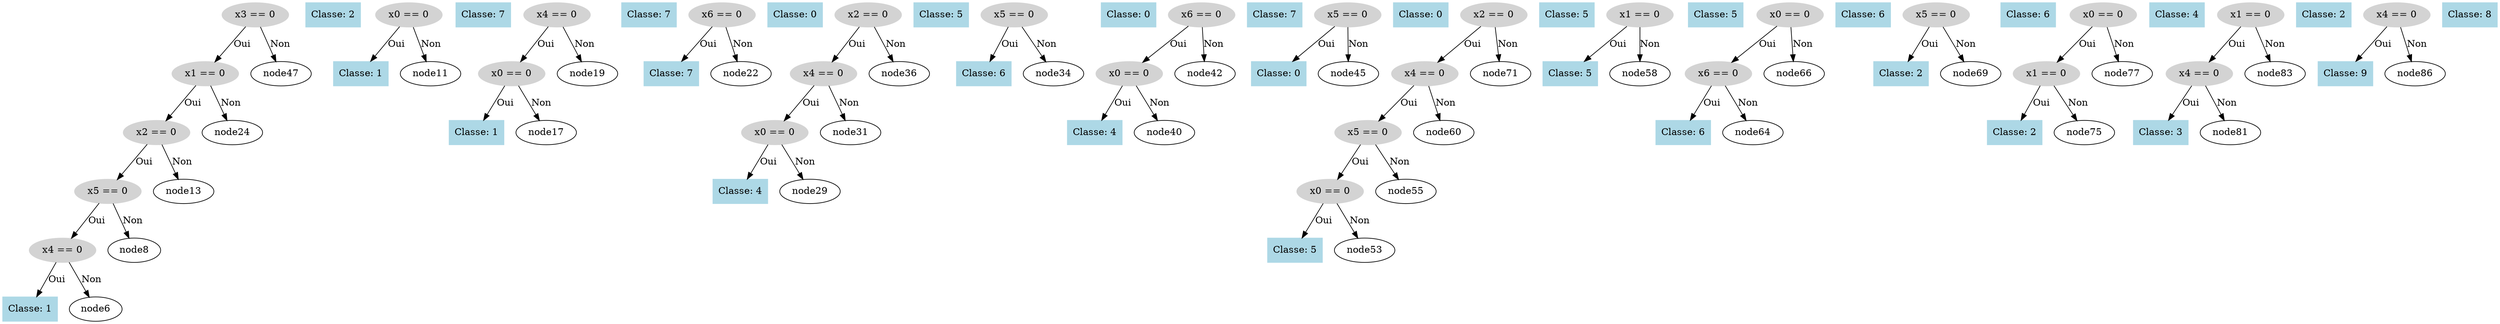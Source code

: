digraph DecisionTree {
  node0 [label="x3 == 0", shape=ellipse, style=filled, color=lightgray];
  node0 -> node1 [label="Oui"];
  node1 [label="x1 == 0", shape=ellipse, style=filled, color=lightgray];
  node1 -> node2 [label="Oui"];
  node2 [label="x2 == 0", shape=ellipse, style=filled, color=lightgray];
  node2 -> node3 [label="Oui"];
  node3 [label="x5 == 0", shape=ellipse, style=filled, color=lightgray];
  node3 -> node4 [label="Oui"];
  node4 [label="x4 == 0", shape=ellipse, style=filled, color=lightgray];
  node4 -> node5 [label="Oui"];
  node5 [label="Classe: 1", shape=box, style=filled, color=lightblue];
  node4 -> node6 [label="Non"];
  node7 [label="Classe: 2", shape=box, style=filled, color=lightblue];
  node3 -> node8 [label="Non"];
  node9 [label="x0 == 0", shape=ellipse, style=filled, color=lightgray];
  node9 -> node10 [label="Oui"];
  node10 [label="Classe: 1", shape=box, style=filled, color=lightblue];
  node9 -> node11 [label="Non"];
  node12 [label="Classe: 7", shape=box, style=filled, color=lightblue];
  node2 -> node13 [label="Non"];
  node14 [label="x4 == 0", shape=ellipse, style=filled, color=lightgray];
  node14 -> node15 [label="Oui"];
  node15 [label="x0 == 0", shape=ellipse, style=filled, color=lightgray];
  node15 -> node16 [label="Oui"];
  node16 [label="Classe: 1", shape=box, style=filled, color=lightblue];
  node15 -> node17 [label="Non"];
  node18 [label="Classe: 7", shape=box, style=filled, color=lightblue];
  node14 -> node19 [label="Non"];
  node20 [label="x6 == 0", shape=ellipse, style=filled, color=lightgray];
  node20 -> node21 [label="Oui"];
  node21 [label="Classe: 7", shape=box, style=filled, color=lightblue];
  node20 -> node22 [label="Non"];
  node23 [label="Classe: 0", shape=box, style=filled, color=lightblue];
  node1 -> node24 [label="Non"];
  node25 [label="x2 == 0", shape=ellipse, style=filled, color=lightgray];
  node25 -> node26 [label="Oui"];
  node26 [label="x4 == 0", shape=ellipse, style=filled, color=lightgray];
  node26 -> node27 [label="Oui"];
  node27 [label="x0 == 0", shape=ellipse, style=filled, color=lightgray];
  node27 -> node28 [label="Oui"];
  node28 [label="Classe: 4", shape=box, style=filled, color=lightblue];
  node27 -> node29 [label="Non"];
  node30 [label="Classe: 5", shape=box, style=filled, color=lightblue];
  node26 -> node31 [label="Non"];
  node32 [label="x5 == 0", shape=ellipse, style=filled, color=lightgray];
  node32 -> node33 [label="Oui"];
  node33 [label="Classe: 6", shape=box, style=filled, color=lightblue];
  node32 -> node34 [label="Non"];
  node35 [label="Classe: 0", shape=box, style=filled, color=lightblue];
  node25 -> node36 [label="Non"];
  node37 [label="x6 == 0", shape=ellipse, style=filled, color=lightgray];
  node37 -> node38 [label="Oui"];
  node38 [label="x0 == 0", shape=ellipse, style=filled, color=lightgray];
  node38 -> node39 [label="Oui"];
  node39 [label="Classe: 4", shape=box, style=filled, color=lightblue];
  node38 -> node40 [label="Non"];
  node41 [label="Classe: 7", shape=box, style=filled, color=lightblue];
  node37 -> node42 [label="Non"];
  node43 [label="x5 == 0", shape=ellipse, style=filled, color=lightgray];
  node43 -> node44 [label="Oui"];
  node44 [label="Classe: 0", shape=box, style=filled, color=lightblue];
  node43 -> node45 [label="Non"];
  node46 [label="Classe: 0", shape=box, style=filled, color=lightblue];
  node0 -> node47 [label="Non"];
  node48 [label="x2 == 0", shape=ellipse, style=filled, color=lightgray];
  node48 -> node49 [label="Oui"];
  node49 [label="x4 == 0", shape=ellipse, style=filled, color=lightgray];
  node49 -> node50 [label="Oui"];
  node50 [label="x5 == 0", shape=ellipse, style=filled, color=lightgray];
  node50 -> node51 [label="Oui"];
  node51 [label="x0 == 0", shape=ellipse, style=filled, color=lightgray];
  node51 -> node52 [label="Oui"];
  node52 [label="Classe: 5", shape=box, style=filled, color=lightblue];
  node51 -> node53 [label="Non"];
  node54 [label="Classe: 5", shape=box, style=filled, color=lightblue];
  node50 -> node55 [label="Non"];
  node56 [label="x1 == 0", shape=ellipse, style=filled, color=lightgray];
  node56 -> node57 [label="Oui"];
  node57 [label="Classe: 5", shape=box, style=filled, color=lightblue];
  node56 -> node58 [label="Non"];
  node59 [label="Classe: 5", shape=box, style=filled, color=lightblue];
  node49 -> node60 [label="Non"];
  node61 [label="x0 == 0", shape=ellipse, style=filled, color=lightgray];
  node61 -> node62 [label="Oui"];
  node62 [label="x6 == 0", shape=ellipse, style=filled, color=lightgray];
  node62 -> node63 [label="Oui"];
  node63 [label="Classe: 6", shape=box, style=filled, color=lightblue];
  node62 -> node64 [label="Non"];
  node65 [label="Classe: 6", shape=box, style=filled, color=lightblue];
  node61 -> node66 [label="Non"];
  node67 [label="x5 == 0", shape=ellipse, style=filled, color=lightgray];
  node67 -> node68 [label="Oui"];
  node68 [label="Classe: 2", shape=box, style=filled, color=lightblue];
  node67 -> node69 [label="Non"];
  node70 [label="Classe: 6", shape=box, style=filled, color=lightblue];
  node48 -> node71 [label="Non"];
  node72 [label="x0 == 0", shape=ellipse, style=filled, color=lightgray];
  node72 -> node73 [label="Oui"];
  node73 [label="x1 == 0", shape=ellipse, style=filled, color=lightgray];
  node73 -> node74 [label="Oui"];
  node74 [label="Classe: 2", shape=box, style=filled, color=lightblue];
  node73 -> node75 [label="Non"];
  node76 [label="Classe: 4", shape=box, style=filled, color=lightblue];
  node72 -> node77 [label="Non"];
  node78 [label="x1 == 0", shape=ellipse, style=filled, color=lightgray];
  node78 -> node79 [label="Oui"];
  node79 [label="x4 == 0", shape=ellipse, style=filled, color=lightgray];
  node79 -> node80 [label="Oui"];
  node80 [label="Classe: 3", shape=box, style=filled, color=lightblue];
  node79 -> node81 [label="Non"];
  node82 [label="Classe: 2", shape=box, style=filled, color=lightblue];
  node78 -> node83 [label="Non"];
  node84 [label="x4 == 0", shape=ellipse, style=filled, color=lightgray];
  node84 -> node85 [label="Oui"];
  node85 [label="Classe: 9", shape=box, style=filled, color=lightblue];
  node84 -> node86 [label="Non"];
  node87 [label="Classe: 8", shape=box, style=filled, color=lightblue];
}
